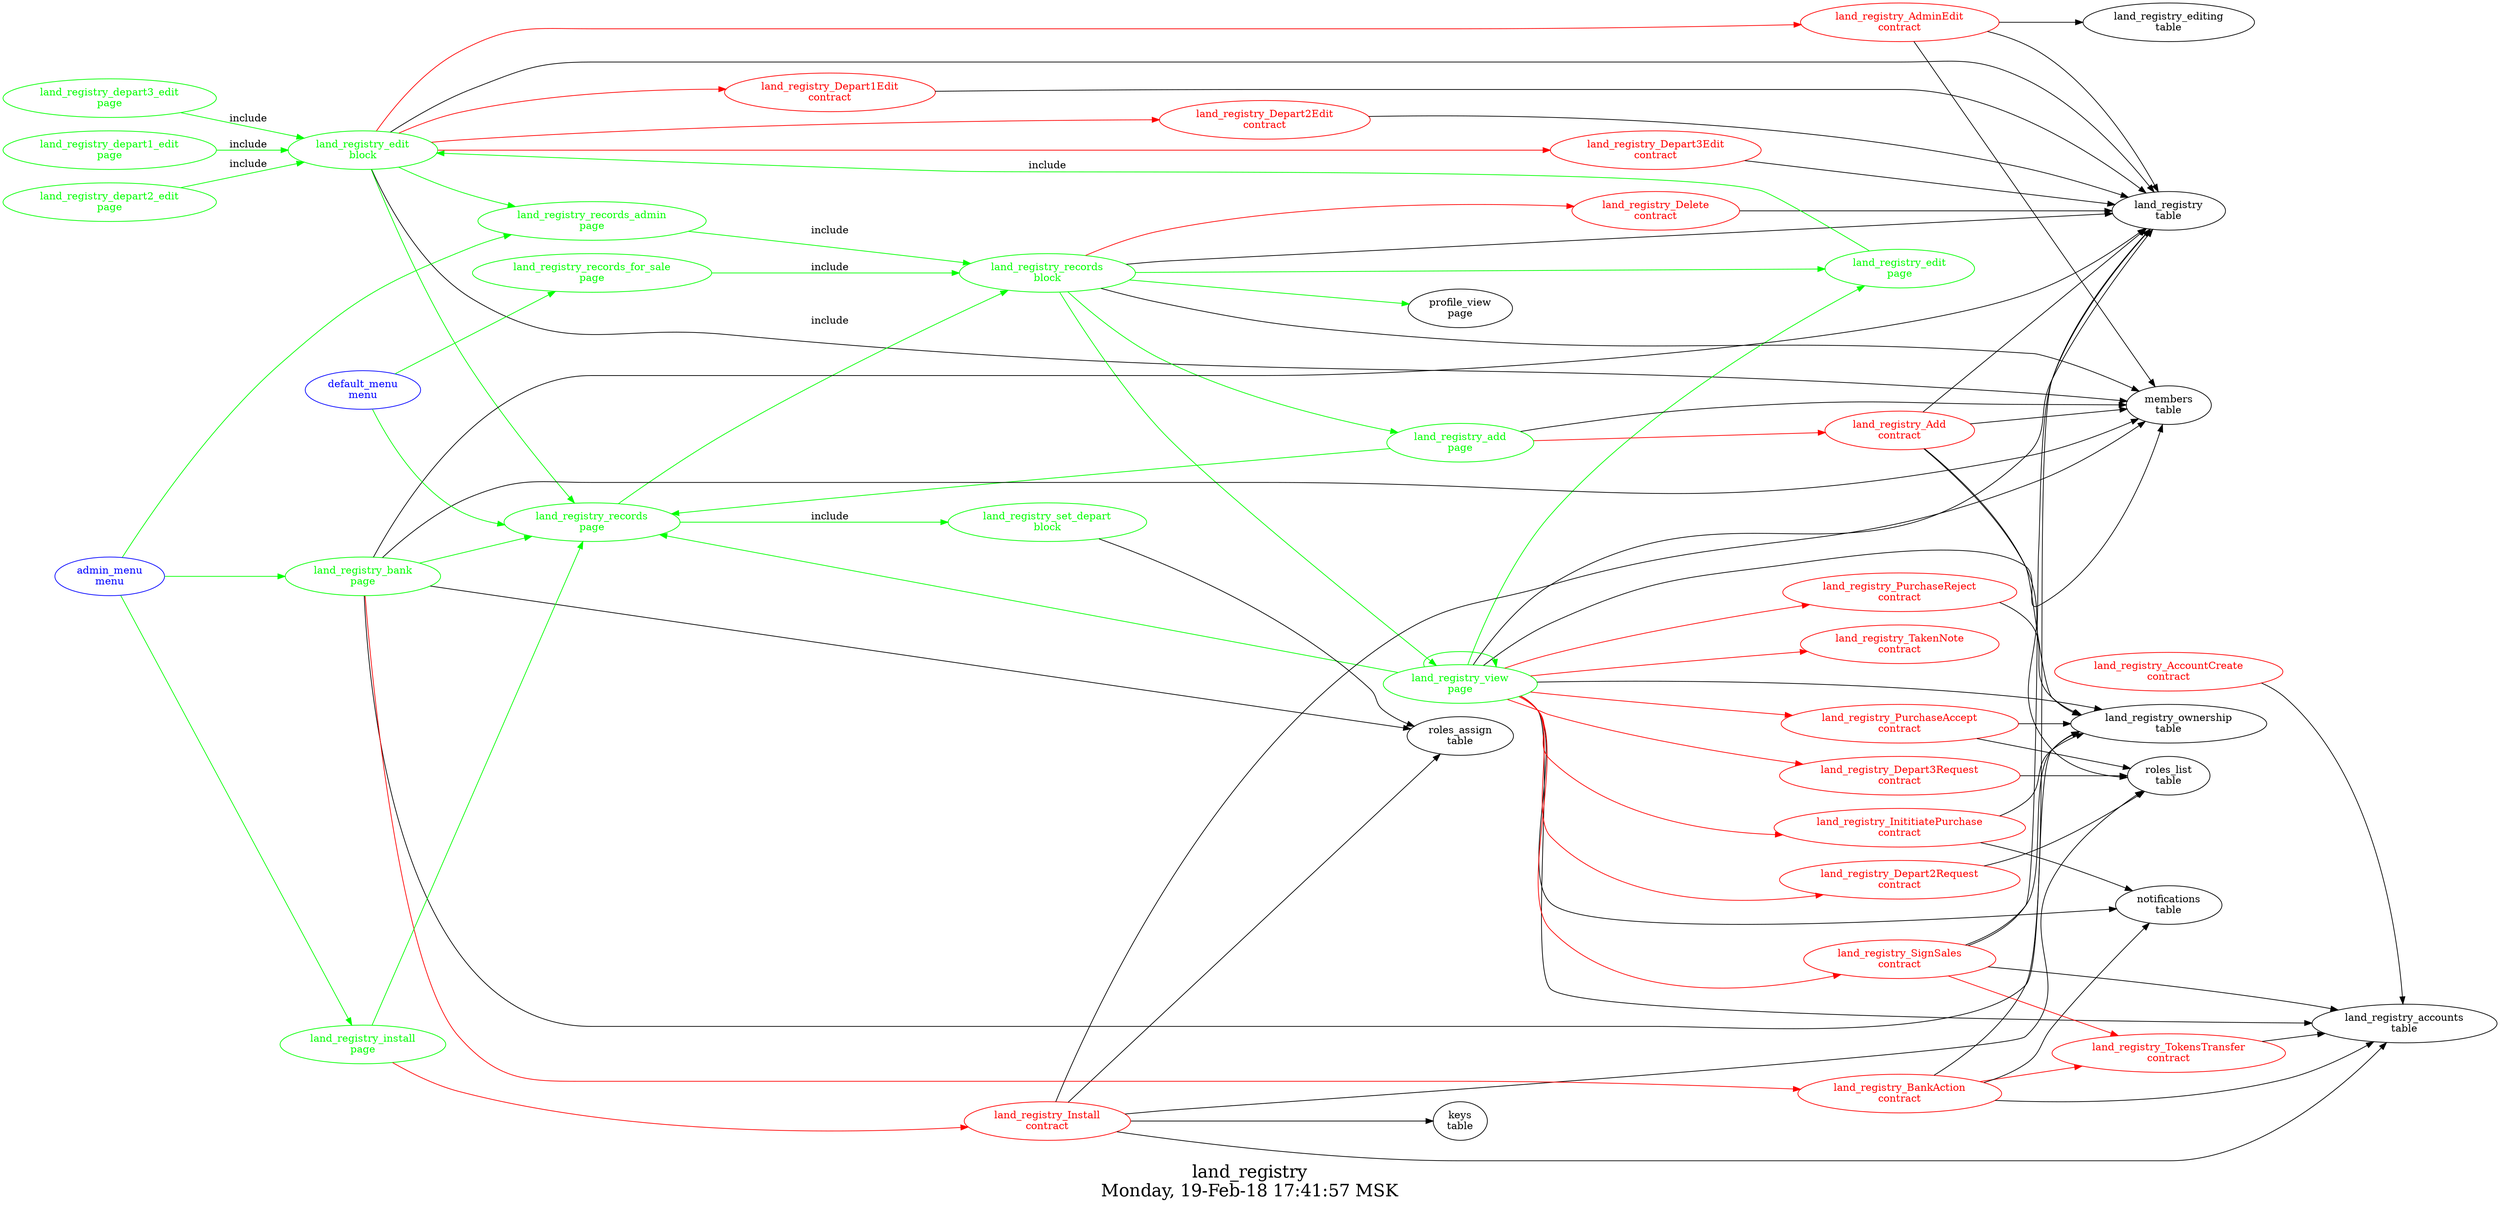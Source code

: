 digraph G {
fontsize="24.0";
label="land_registry\nMonday, 19-Feb-18 17:41:57 MSK";
rankdir=LR;
"land_registry_edit\nblock" -> "land_registry_Depart1Edit\ncontract"  [ color=red ]
"land_registry_edit\nblock" -> "land_registry_Depart2Edit\ncontract"  [ color=red ]
"land_registry_edit\nblock" -> "land_registry_Depart3Edit\ncontract"  [ color=red ]
"land_registry_edit\nblock" -> "land_registry_AdminEdit\ncontract"  [ color=red ]
"land_registry_edit\nblock" -> "land_registry\ntable"  [ color="" ]
"land_registry_edit\nblock" -> "members\ntable"  [ color="" ]
"land_registry_edit\nblock" -> "land_registry_records\npage"  [ color=green ]
"land_registry_edit\nblock" -> "land_registry_records_admin\npage"  [ color=green ]
"land_registry_edit\nblock" [color=green, fontcolor=green, group=land];
"land_registry_records\nblock" -> "land_registry_Delete\ncontract"  [ color=red ]
"land_registry_records\nblock" -> "land_registry\ntable"  [ color="" ]
"land_registry_records\nblock" -> "members\ntable"  [ color="" ]
"land_registry_records\nblock" -> "profile_view\npage"  [ color=green ]
"land_registry_records\nblock" -> "land_registry_view\npage"  [ color=green ]
"land_registry_records\nblock" -> "land_registry_edit\npage"  [ color=green ]
"land_registry_records\nblock" -> "land_registry_add\npage"  [ color=green ]
"land_registry_records\nblock" [color=green, fontcolor=green, group=land];
"land_registry_set_depart\nblock" -> "roles_assign\ntable"  [ color="" ]
"land_registry_set_depart\nblock" [color=green, fontcolor=green, group=land];
"land_registry_AccountCreate\ncontract" -> "land_registry_accounts\ntable"  [ color="" ]
"land_registry_AccountCreate\ncontract" [color=red, fontcolor=red, group=land];
"land_registry_Add\ncontract" -> "members\ntable"  [ color="" ]
"land_registry_Add\ncontract" -> "roles_list\ntable"  [ color="" ]
"land_registry_Add\ncontract" -> "land_registry\ntable"  [ color="" ]
"land_registry_Add\ncontract" -> "land_registry_ownership\ntable"  [ color="" ]
"land_registry_Add\ncontract" [color=red, fontcolor=red, group=land];
"land_registry_AdminEdit\ncontract" -> "land_registry\ntable"  [ color="" ]
"land_registry_AdminEdit\ncontract" -> "members\ntable"  [ color="" ]
"land_registry_AdminEdit\ncontract" -> "land_registry_editing\ntable"  [ color="" ]
"land_registry_AdminEdit\ncontract" [color=red, fontcolor=red, group=land];
"land_registry_BankAction\ncontract" -> "land_registry_TokensTransfer\ncontract"  [ color=red ]
"land_registry_BankAction\ncontract" -> "notifications\ntable"  [ color="" ]
"land_registry_BankAction\ncontract" -> "land_registry\ntable"  [ color="" ]
"land_registry_BankAction\ncontract" -> "land_registry_accounts\ntable"  [ color="" ]
"land_registry_BankAction\ncontract" [color=red, fontcolor=red, group=land];
"land_registry_Delete\ncontract" -> "land_registry\ntable"  [ color="" ]
"land_registry_Delete\ncontract" [color=red, fontcolor=red, group=land];
"land_registry_Depart1Edit\ncontract" -> "land_registry\ntable"  [ color="" ]
"land_registry_Depart1Edit\ncontract" [color=red, fontcolor=red, group=land];
"land_registry_Depart2Edit\ncontract" -> "land_registry\ntable"  [ color="" ]
"land_registry_Depart2Edit\ncontract" [color=red, fontcolor=red, group=land];
"land_registry_Depart2Request\ncontract" -> "roles_list\ntable"  [ color="" ]
"land_registry_Depart2Request\ncontract" [color=red, fontcolor=red, group=land];
"land_registry_Depart3Edit\ncontract" -> "land_registry\ntable"  [ color="" ]
"land_registry_Depart3Edit\ncontract" [color=red, fontcolor=red, group=land];
"land_registry_Depart3Request\ncontract" -> "roles_list\ntable"  [ color="" ]
"land_registry_Depart3Request\ncontract" [color=red, fontcolor=red, group=land];
"land_registry_InititiatePurchase\ncontract" -> "land_registry_ownership\ntable"  [ color="" ]
"land_registry_InititiatePurchase\ncontract" -> "notifications\ntable"  [ color="" ]
"land_registry_InititiatePurchase\ncontract" [color=red, fontcolor=red, group=land];
"land_registry_Install\ncontract" -> "keys\ntable"  [ color="" ]
"land_registry_Install\ncontract" -> "members\ntable"  [ color="" ]
"land_registry_Install\ncontract" -> "land_registry_accounts\ntable"  [ color="" ]
"land_registry_Install\ncontract" -> "roles_list\ntable"  [ color="" ]
"land_registry_Install\ncontract" -> "roles_assign\ntable"  [ color="" ]
"land_registry_Install\ncontract" [color=red, fontcolor=red, group=land];
"land_registry_PurchaseAccept\ncontract" -> "roles_list\ntable"  [ color="" ]
"land_registry_PurchaseAccept\ncontract" -> "land_registry_ownership\ntable"  [ color="" ]
"land_registry_PurchaseAccept\ncontract" [color=red, fontcolor=red, group=land];
"land_registry_PurchaseReject\ncontract" -> "land_registry_ownership\ntable"  [ color="" ]
"land_registry_PurchaseReject\ncontract" [color=red, fontcolor=red, group=land];
"land_registry_SignSales\ncontract" -> "land_registry_TokensTransfer\ncontract"  [ color=red ]
"land_registry_SignSales\ncontract" -> "land_registry_ownership\ntable"  [ color="" ]
"land_registry_SignSales\ncontract" -> "land_registry\ntable"  [ color="" ]
"land_registry_SignSales\ncontract" -> "land_registry_accounts\ntable"  [ color="" ]
"land_registry_SignSales\ncontract" [color=red, fontcolor=red, group=land];
"land_registry_TakenNote\ncontract" [color=red, fontcolor=red, group=land];
"land_registry_TokensTransfer\ncontract" -> "land_registry_accounts\ntable"  [ color="" ]
"land_registry_TokensTransfer\ncontract" [color=red, fontcolor=red, group=land];
"admin_menu\nmenu" -> "land_registry_records_admin\npage"  [ color=green ]
"admin_menu\nmenu" -> "land_registry_bank\npage"  [ color=green ]
"admin_menu\nmenu" -> "land_registry_install\npage"  [ color=green ]
"admin_menu\nmenu" [color=blue, fontcolor=blue, group=admin];
"default_menu\nmenu" -> "land_registry_records\npage"  [ color=green ]
"default_menu\nmenu" -> "land_registry_records_for_sale\npage"  [ color=green ]
"default_menu\nmenu" [color=blue, fontcolor=blue, group=default];
"land_registry_add\npage" -> "land_registry_Add\ncontract"  [ color=red ]
"land_registry_add\npage" -> "members\ntable"  [ color="" ]
"land_registry_add\npage" -> "land_registry_records\npage"  [ color=green ]
"land_registry_add\npage" [color=green, fontcolor=green, group=land];
"land_registry_bank\npage" -> "land_registry_BankAction\ncontract"  [ color=red ]
"land_registry_bank\npage" -> "land_registry_ownership\ntable"  [ color="" ]
"land_registry_bank\npage" -> "land_registry\ntable"  [ color="" ]
"land_registry_bank\npage" -> "roles_assign\ntable"  [ color="" ]
"land_registry_bank\npage" -> "members\ntable"  [ color="" ]
"land_registry_bank\npage" -> "land_registry_records\npage"  [ color=green ]
"land_registry_bank\npage" [color=green, fontcolor=green, group=land];
"land_registry_depart1_edit\npage" -> "land_registry_edit\nblock"  [ color=green, label=include ]
"land_registry_depart1_edit\npage" [color=green, fontcolor=green, group=land];
"land_registry_depart2_edit\npage" -> "land_registry_edit\nblock"  [ color=green, label=include ]
"land_registry_depart2_edit\npage" [color=green, fontcolor=green, group=land];
"land_registry_depart3_edit\npage" -> "land_registry_edit\nblock"  [ color=green, label=include ]
"land_registry_depart3_edit\npage" [color=green, fontcolor=green, group=land];
"land_registry_edit\npage" -> "land_registry_edit\nblock"  [ color=green, label=include ]
"land_registry_edit\npage" [color=green, fontcolor=green, group=land];
"land_registry_install\npage" -> "land_registry_Install\ncontract"  [ color=red ]
"land_registry_install\npage" -> "land_registry_records\npage"  [ color=green ]
"land_registry_install\npage" [color=green, fontcolor=green, group=land];
"land_registry_records\npage" -> "land_registry_set_depart\nblock"  [ color=green, label=include ]
"land_registry_records\npage" -> "land_registry_records\nblock"  [ color=green, label=include ]
"land_registry_records\npage" [color=green, fontcolor=green, group=land];
"land_registry_records_admin\npage" -> "land_registry_records\nblock"  [ color=green, label=include ]
"land_registry_records_admin\npage" [color=green, fontcolor=green, group=land];
"land_registry_records_for_sale\npage" -> "land_registry_records\nblock"  [ color=green, label=include ]
"land_registry_records_for_sale\npage" [color=green, fontcolor=green, group=land];
"land_registry_view\npage" -> "land_registry_Depart2Request\ncontract"  [ color=red ]
"land_registry_view\npage" -> "land_registry_Depart3Request\ncontract"  [ color=red ]
"land_registry_view\npage" -> "land_registry_InititiatePurchase\ncontract"  [ color=red ]
"land_registry_view\npage" -> "land_registry_PurchaseReject\ncontract"  [ color=red ]
"land_registry_view\npage" -> "land_registry_PurchaseAccept\ncontract"  [ color=red ]
"land_registry_view\npage" -> "land_registry_SignSales\ncontract"  [ color=red ]
"land_registry_view\npage" -> "land_registry_TakenNote\ncontract"  [ color=red ]
"land_registry_view\npage" -> "land_registry\ntable"  [ color="" ]
"land_registry_view\npage" -> "land_registry_ownership\ntable"  [ color="" ]
"land_registry_view\npage" -> "members\ntable"  [ color="" ]
"land_registry_view\npage" -> "notifications\ntable"  [ color="" ]
"land_registry_view\npage" -> "land_registry_accounts\ntable"  [ color="" ]
"land_registry_view\npage" -> "land_registry_records\npage"  [ color=green ]
"land_registry_view\npage" -> "land_registry_view\npage"  [ color=green ]
"land_registry_view\npage" -> "land_registry_edit\npage"  [ color=green ]
"land_registry_view\npage" [color=green, fontcolor=green, group=land];
"land_registry\ntable" [color="", fontcolor="", group=land];
"land_registry_accounts\ntable" [color="", fontcolor="", group=land];
"land_registry_editing\ntable" [color="", fontcolor="", group=land];
"land_registry_ownership\ntable" [color="", fontcolor="", group=land];
}
